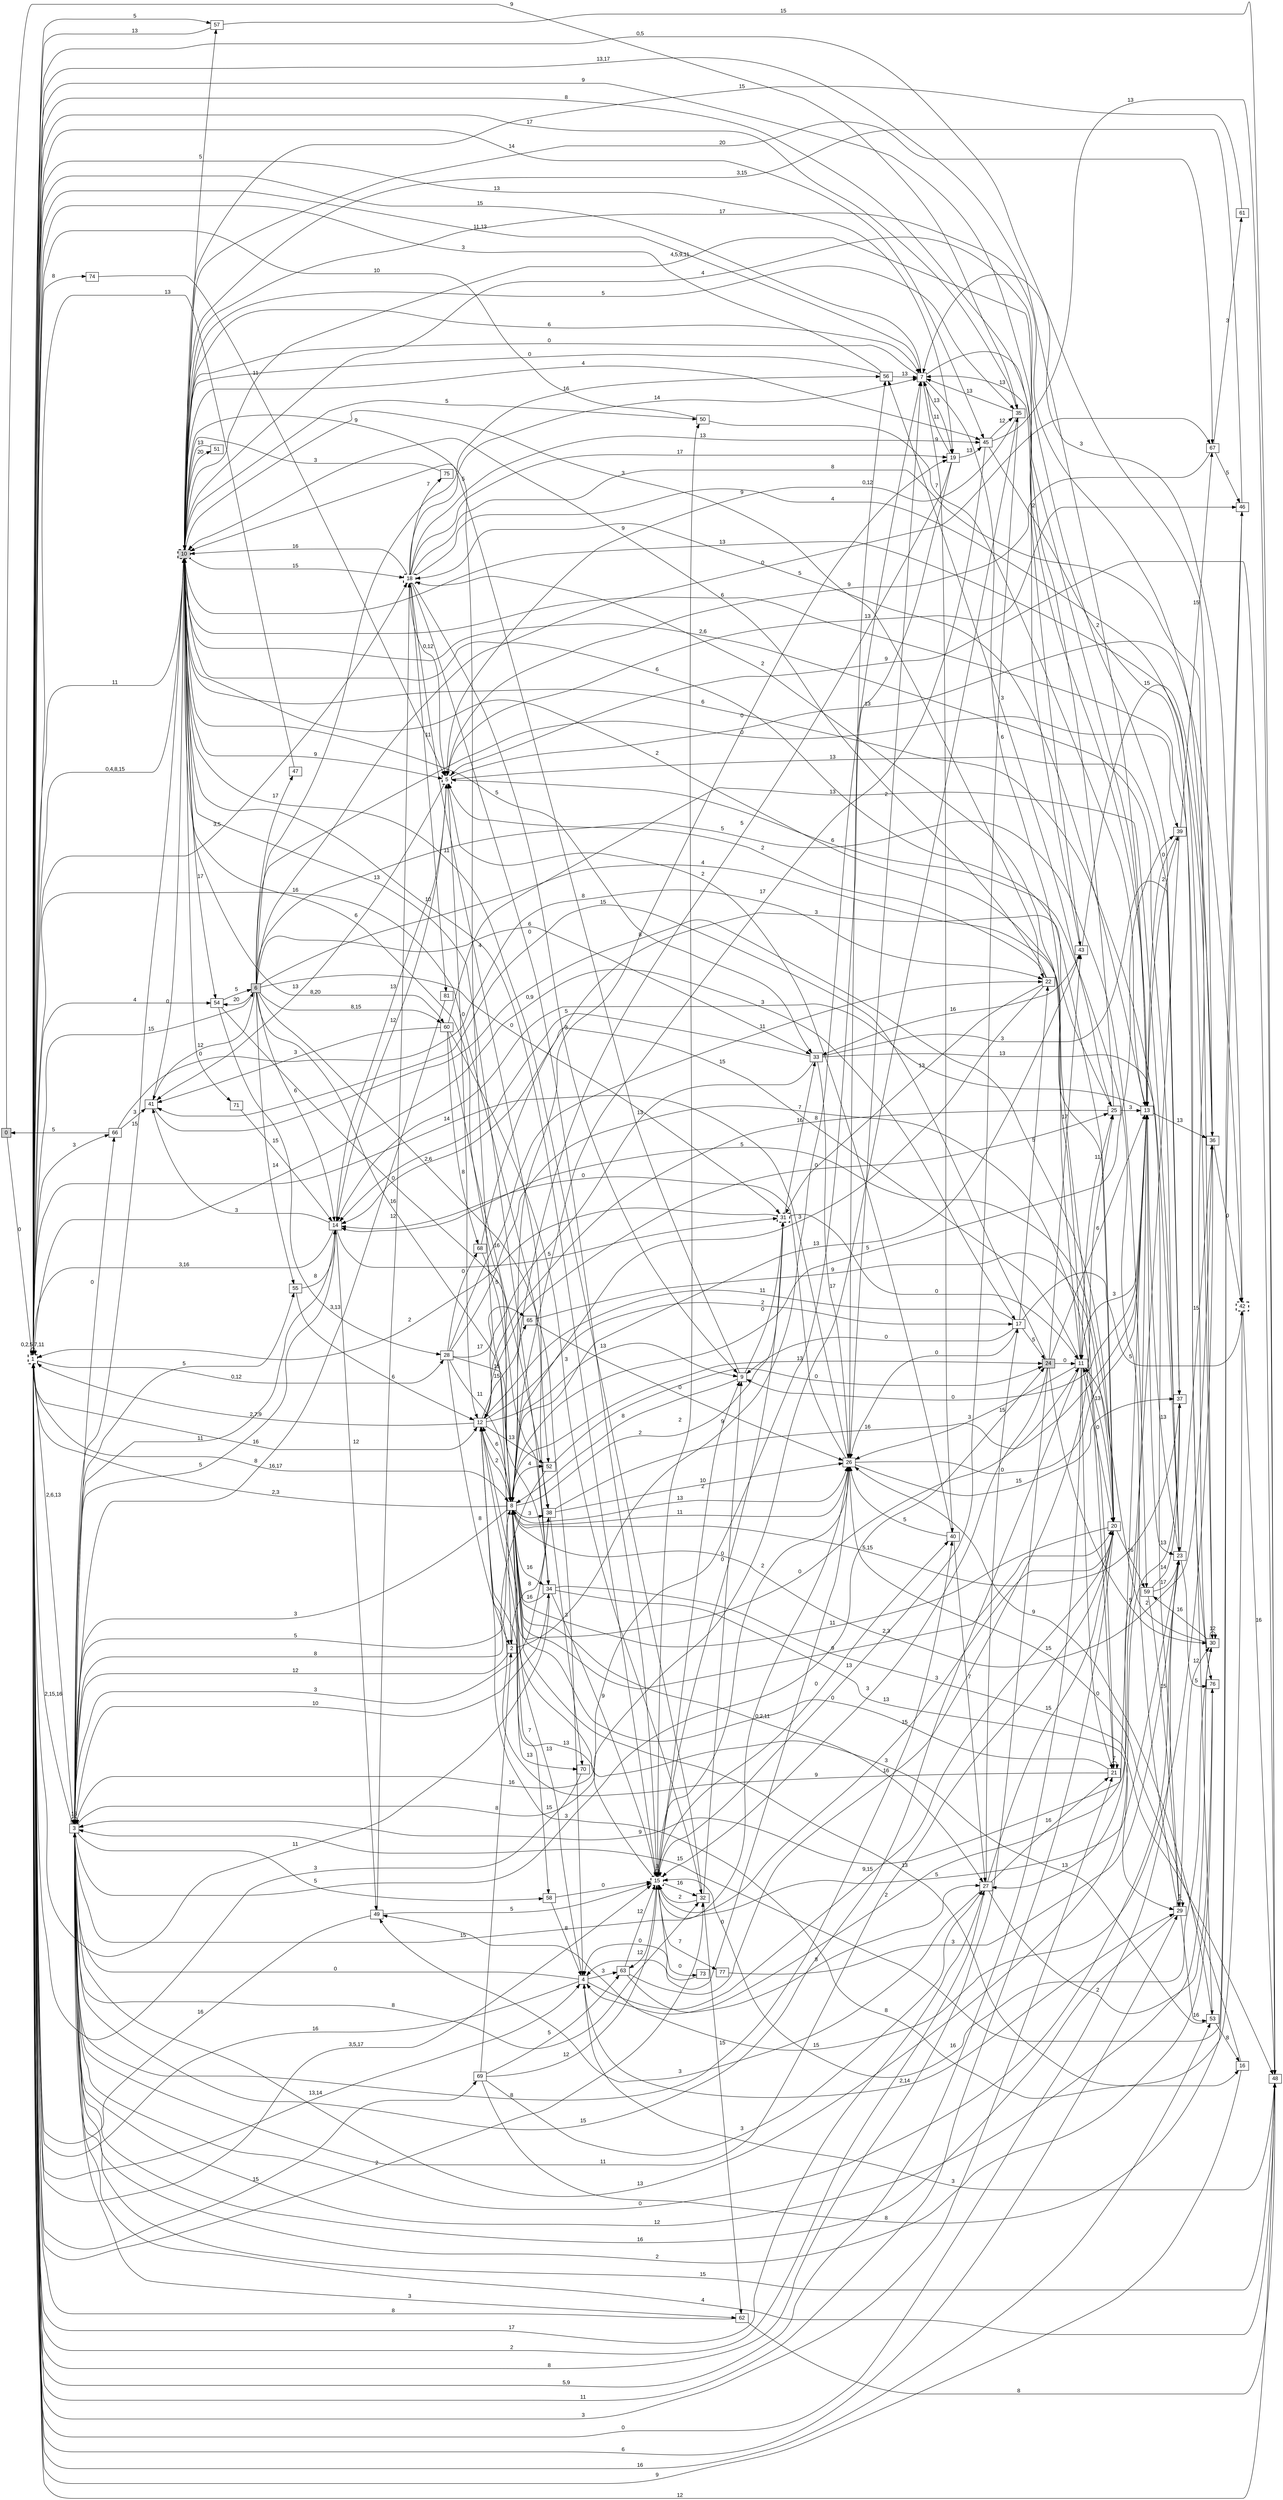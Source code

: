 digraph "NDFA" {
  rankdir=LR
  node [shape=box width=0.1 height=0.1 fontname=Arial]
  edge [fontname=Arial]
/* Estados */
 s0 [label="0" style="filled"] /* I:1 F:0 D:0 */
 s1 [label="1" style="bold,dashed"] /* I:0 F:1 D:0 */
 s2 [label="2" ] /* I:0 F:0 D:0 */
 s3 [label="3" ] /* I:0 F:0 D:0 */
 s4 [label="4" ] /* I:0 F:0 D:0 */
 s5 [label="5" style="bold,dashed"] /* I:0 F:1 D:0 */
 s6 [label="6" style="filled"] /* I:1 F:0 D:0 */
 s7 [label="7" ] /* I:0 F:0 D:0 */
 s8 [label="8" ] /* I:0 F:0 D:0 */
 s9 [label="9" ] /* I:0 F:0 D:0 */
 s10 [label="10" style="filled,bold,dashed"] /* I:1 F:1 D:0 */
 s11 [label="11" ] /* I:0 F:0 D:0 */
 s12 [label="12" ] /* I:0 F:0 D:0 */
 s13 [label="13" ] /* I:0 F:0 D:0 */
 s14 [label="14" ] /* I:0 F:0 D:0 */
 s15 [label="15" style="bold,dashed"] /* I:0 F:1 D:0 */
 s16 [label="16" ] /* I:0 F:0 D:0 */
 s17 [label="17" ] /* I:0 F:0 D:0 */
 s18 [label="18" style="bold,dashed"] /* I:0 F:1 D:0 */
 s19 [label="19" ] /* I:0 F:0 D:0 */
 s20 [label="20" ] /* I:0 F:0 D:0 */
 s21 [label="21" ] /* I:0 F:0 D:0 */
 s22 [label="22" ] /* I:0 F:0 D:0 */
 s23 [label="23" ] /* I:0 F:0 D:0 */
 s24 [label="24" style="filled"] /* I:1 F:0 D:0 */
 s25 [label="25" ] /* I:0 F:0 D:0 */
 s26 [label="26" ] /* I:0 F:0 D:0 */
 s27 [label="27" ] /* I:0 F:0 D:0 */
 s28 [label="28" ] /* I:0 F:0 D:0 */
 s29 [label="29" ] /* I:0 F:0 D:0 */
 s30 [label="30" ] /* I:0 F:0 D:0 */
 s31 [label="31" style="bold,dashed"] /* I:0 F:1 D:0 */
 s32 [label="32" ] /* I:0 F:0 D:0 */
 s33 [label="33" ] /* I:0 F:0 D:0 */
 s34 [label="34" ] /* I:0 F:0 D:0 */
 s35 [label="35" ] /* I:0 F:0 D:0 */
 s36 [label="36" ] /* I:0 F:0 D:0 */
 s37 [label="37" ] /* I:0 F:0 D:0 */
 s38 [label="38" ] /* I:0 F:0 D:0 */
 s39 [label="39" ] /* I:0 F:0 D:0 */
 s40 [label="40" ] /* I:0 F:0 D:0 */
 s41 [label="41" ] /* I:0 F:0 D:0 */
 s42 [label="42" style="bold,dashed"] /* I:0 F:1 D:0 */
 s43 [label="43" ] /* I:0 F:0 D:0 */
 s45 [label="45" ] /* I:0 F:0 D:0 */
 s46 [label="46" ] /* I:0 F:0 D:0 */
 s47 [label="47" ] /* I:0 F:0 D:0 */
 s48 [label="48" ] /* I:0 F:0 D:0 */
 s49 [label="49" ] /* I:0 F:0 D:0 */
 s50 [label="50" ] /* I:0 F:0 D:0 */
 s51 [label="51" ] /* I:0 F:0 D:0 */
 s52 [label="52" ] /* I:0 F:0 D:0 */
 s53 [label="53" ] /* I:0 F:0 D:0 */
 s54 [label="54" ] /* I:0 F:0 D:0 */
 s55 [label="55" ] /* I:0 F:0 D:0 */
 s56 [label="56" ] /* I:0 F:0 D:0 */
 s57 [label="57" ] /* I:0 F:0 D:0 */
 s58 [label="58" ] /* I:0 F:0 D:0 */
 s59 [label="59" ] /* I:0 F:0 D:0 */
 s60 [label="60" ] /* I:0 F:0 D:0 */
 s61 [label="61" ] /* I:0 F:0 D:0 */
 s62 [label="62" ] /* I:0 F:0 D:0 */
 s63 [label="63" ] /* I:0 F:0 D:0 */
 s65 [label="65" ] /* I:0 F:0 D:0 */
 s66 [label="66" ] /* I:0 F:0 D:0 */
 s67 [label="67" ] /* I:0 F:0 D:0 */
 s68 [label="68" ] /* I:0 F:0 D:0 */
 s69 [label="69" ] /* I:0 F:0 D:0 */
 s70 [label="70" ] /* I:0 F:0 D:0 */
 s71 [label="71" ] /* I:0 F:0 D:0 */
 s73 [label="73" ] /* I:0 F:0 D:0 */
 s74 [label="74" ] /* I:0 F:0 D:0 */
 s75 [label="75" ] /* I:0 F:0 D:0 */
 s76 [label="76" ] /* I:0 F:0 D:0 */
 s77 [label="77" ] /* I:0 F:0 D:0 */
 s81 [label="81" ] /* I:0 F:0 D:0 */
/* Transiciones */
  s0 -> s1 [label="0"]
  s0 -> s35 [label="9"]
  s1 -> s1 [label="0,2,5,7,11"]
  s1 -> s3 [label="2,6,13"]
  s1 -> s4 [label="13,14"]
  s1 -> s6 [label="15"]
  s1 -> s7 [label="11,13"]
  s1 -> s8 [label="16,17"]
  s1 -> s10 [label="11"]
  s1 -> s12 [label="16"]
  s1 -> s15 [label="3,5,17"]
  s1 -> s17 [label="0,9"]
  s1 -> s18 [label="3,5"]
  s1 -> s19 [label="13"]
  s1 -> s21 [label="3"]
  s1 -> s27 [label="17"]
  s1 -> s28 [label="0,12"]
  s1 -> s29 [label="6"]
  s1 -> s32 [label="2"]
  s1 -> s38 [label="16"]
  s1 -> s43 [label="8"]
  s1 -> s45 [label="14"]
  s1 -> s53 [label="16"]
  s1 -> s54 [label="4"]
  s1 -> s57 [label="5"]
  s1 -> s66 [label="3"]
  s1 -> s69 [label="15"]
  s1 -> s74 [label="8"]
  s2 -> s3 [label="12"]
  s2 -> s7 [label="9"]
  s2 -> s38 [label="8"]
  s3 -> s1 [label="2,15,16"]
  s3 -> s3 [label="13"]
  s3 -> s8 [label="5"]
  s3 -> s10 [label="15"]
  s3 -> s14 [label="11"]
  s3 -> s24 [label="3"]
  s3 -> s26 [label="15"]
  s3 -> s30 [label="12"]
  s3 -> s32 [label="8"]
  s3 -> s34 [label="10"]
  s3 -> s35 [label="15"]
  s3 -> s40 [label="8"]
  s3 -> s48 [label="15"]
  s3 -> s55 [label="5"]
  s3 -> s58 [label="5"]
  s3 -> s62 [label="3"]
  s3 -> s66 [label="0"]
  s4 -> s1 [label="16"]
  s4 -> s3 [label="0"]
  s4 -> s8 [label="13"]
  s4 -> s20 [label="9,15"]
  s4 -> s29 [label="2,14"]
  s4 -> s63 [label="3"]
  s5 -> s12 [label="0"]
  s5 -> s14 [label="12"]
  s5 -> s37 [label="13"]
  s5 -> s41 [label="13"]
  s5 -> s42 [label="13"]
  s5 -> s46 [label="13"]
  s6 -> s4 [label="2,6"]
  s6 -> s8 [label="16"]
  s6 -> s14 [label="6"]
  s6 -> s20 [label="4"]
  s6 -> s31 [label="0"]
  s6 -> s33 [label="6"]
  s6 -> s39 [label="0"]
  s6 -> s41 [label="12"]
  s6 -> s47 [label="17"]
  s6 -> s54 [label="20"]
  s6 -> s55 [label="14"]
  s6 -> s56 [label="16"]
  s6 -> s59 [label="5"]
  s6 -> s60 [label="8,15"]
  s6 -> s67 [label="0"]
  s7 -> s1 [label="15"]
  s7 -> s10 [label="0"]
  s7 -> s11 [label="6"]
  s7 -> s13 [label="2"]
  s7 -> s19 [label="13"]
  s7 -> s40 [label="9"]
  s8 -> s1 [label="2,3"]
  s8 -> s3 [label="3"]
  s8 -> s12 [label="6"]
  s8 -> s16 [label="13"]
  s8 -> s19 [label="0"]
  s8 -> s20 [label="9"]
  s8 -> s24 [label="13"]
  s8 -> s26 [label="13"]
  s8 -> s27 [label="0,2,11"]
  s8 -> s31 [label="2"]
  s8 -> s34 [label="16"]
  s8 -> s36 [label="2,3"]
  s8 -> s38 [label="3"]
  s8 -> s39 [label="5"]
  s8 -> s43 [label="13"]
  s8 -> s52 [label="4"]
  s8 -> s58 [label="7"]
  s9 -> s8 [label="8"]
  s9 -> s10 [label="5"]
  s9 -> s31 [label="0"]
  s10 -> s1 [label="0,4,8,15"]
  s10 -> s2 [label="9"]
  s10 -> s5 [label="9"]
  s10 -> s7 [label="6"]
  s10 -> s8 [label="6"]
  s10 -> s13 [label="4,5,9,11"]
  s10 -> s18 [label="15"]
  s10 -> s20 [label="6"]
  s10 -> s22 [label="3"]
  s10 -> s23 [label="2,6"]
  s10 -> s33 [label="5"]
  s10 -> s34 [label="13"]
  s10 -> s35 [label="5"]
  s10 -> s45 [label="4"]
  s10 -> s50 [label="5"]
  s10 -> s51 [label="20"]
  s10 -> s54 [label="17"]
  s10 -> s57 [label="5"]
  s10 -> s60 [label="8,20"]
  s10 -> s67 [label="20"]
  s10 -> s71 [label="0"]
  s11 -> s1 [label="5,9"]
  s11 -> s3 [label="15"]
  s11 -> s14 [label="15"]
  s11 -> s18 [label="2"]
  s11 -> s20 [label="0"]
  s11 -> s21 [label="0"]
  s11 -> s25 [label="11"]
  s11 -> s26 [label="3"]
  s12 -> s1 [label="2,7,9"]
  s12 -> s8 [label="2"]
  s12 -> s9 [label="13"]
  s12 -> s11 [label="0"]
  s12 -> s17 [label="2"]
  s12 -> s25 [label="0"]
  s12 -> s52 [label="13"]
  s12 -> s65 [label="15"]
  s12 -> s70 [label="13"]
  s13 -> s1 [label="13,17"]
  s13 -> s4 [label="2"]
  s13 -> s9 [label="0"]
  s13 -> s11 [label="3"]
  s13 -> s14 [label="3"]
  s13 -> s18 [label="5"]
  s13 -> s23 [label="13"]
  s13 -> s27 [label="13"]
  s13 -> s36 [label="13"]
  s13 -> s39 [label="2"]
  s14 -> s1 [label="3,16"]
  s14 -> s3 [label="5"]
  s14 -> s5 [label="13"]
  s14 -> s31 [label="5"]
  s14 -> s41 [label="3"]
  s14 -> s49 [label="12"]
  s15 -> s9 [label="2"]
  s15 -> s10 [label="10"]
  s15 -> s12 [label="13"]
  s15 -> s15 [label="3"]
  s15 -> s23 [label="5"]
  s15 -> s31 [label="0"]
  s15 -> s32 [label="16"]
  s15 -> s40 [label="0"]
  s15 -> s50 [label="2"]
  s15 -> s63 [label="12"]
  s15 -> s73 [label="0"]
  s15 -> s77 [label="7"]
  s16 -> s1 [label="9"]
  s16 -> s26 [label="15"]
  s17 -> s9 [label="0"]
  s17 -> s12 [label="11"]
  s17 -> s22 [label="5"]
  s17 -> s24 [label="5"]
  s17 -> s26 [label="0"]
  s17 -> s42 [label="5"]
  s18 -> s5 [label="0,12"]
  s18 -> s7 [label="14"]
  s18 -> s9 [label="3"]
  s18 -> s10 [label="16"]
  s18 -> s15 [label="0"]
  s18 -> s19 [label="17"]
  s18 -> s30 [label="8"]
  s18 -> s45 [label="13"]
  s18 -> s52 [label="4"]
  s18 -> s75 [label="7"]
  s18 -> s76 [label="4"]
  s18 -> s81 [label="11"]
  s19 -> s3 [label="16"]
  s19 -> s7 [label="11"]
  s19 -> s8 [label="5"]
  s19 -> s45 [label="13"]
  s20 -> s1 [label="11"]
  s20 -> s3 [label="11"]
  s20 -> s8 [label="11"]
  s20 -> s11 [label="13"]
  s20 -> s14 [label="5"]
  s20 -> s15 [label="15"]
  s20 -> s59 [label="16"]
  s21 -> s8 [label="0"]
  s21 -> s10 [label="2"]
  s21 -> s12 [label="9"]
  s21 -> s21 [label="7"]
  s22 -> s5 [label="2"]
  s22 -> s8 [label="3"]
  s22 -> s10 [label="9"]
  s22 -> s31 [label="13"]
  s23 -> s1 [label="0"]
  s23 -> s3 [label="0"]
  s23 -> s13 [label="13"]
  s23 -> s36 [label="15"]
  s23 -> s76 [label="5"]
  s24 -> s1 [label="8"]
  s24 -> s11 [label="0"]
  s24 -> s13 [label="6"]
  s24 -> s15 [label="3"]
  s24 -> s30 [label="5"]
  s24 -> s41 [label="15"]
  s24 -> s43 [label="17"]
  s25 -> s1 [label="9"]
  s25 -> s12 [label="8"]
  s25 -> s13 [label="3"]
  s25 -> s56 [label="3"]
  s26 -> s1 [label="14"]
  s26 -> s4 [label="0"]
  s26 -> s7 [label="2"]
  s26 -> s8 [label="11"]
  s26 -> s13 [label="0"]
  s26 -> s14 [label="0"]
  s26 -> s15 [label="2"]
  s26 -> s37 [label="15"]
  s26 -> s56 [label="0,12"]
  s27 -> s1 [label="2"]
  s27 -> s17 [label="15"]
  s27 -> s20 [label="15"]
  s27 -> s21 [label="16"]
  s27 -> s49 [label="3"]
  s27 -> s76 [label="2"]
  s28 -> s2 [label="8"]
  s28 -> s8 [label="11"]
  s28 -> s21 [label="7"]
  s28 -> s22 [label="11"]
  s28 -> s34 [label="15"]
  s28 -> s65 [label="17"]
  s28 -> s68 [label="0"]
  s29 -> s3 [label="16"]
  s29 -> s5 [label="6"]
  s29 -> s10 [label="6"]
  s29 -> s29 [label="5"]
  s29 -> s30 [label="12"]
  s29 -> s53 [label="16"]
  s30 -> s10 [label="13"]
  s30 -> s11 [label="2"]
  s30 -> s15 [label="16"]
  s30 -> s30 [label="12"]
  s30 -> s59 [label="16"]
  s31 -> s1 [label="2"]
  s31 -> s11 [label="0"]
  s31 -> s33 [label="16"]
  s32 -> s9 [label="0"]
  s32 -> s10 [label="11"]
  s32 -> s15 [label="2"]
  s32 -> s62 [label="15"]
  s33 -> s12 [label="13"]
  s33 -> s14 [label="5"]
  s33 -> s23 [label="13"]
  s33 -> s26 [label="17"]
  s33 -> s37 [label="3"]
  s34 -> s1 [label="11"]
  s34 -> s8 [label="16"]
  s34 -> s15 [label="9"]
  s34 -> s29 [label="13"]
  s34 -> s48 [label="3"]
  s35 -> s1 [label="17"]
  s35 -> s5 [label="9"]
  s35 -> s7 [label="13"]
  s35 -> s15 [label="13"]
  s36 -> s1 [label="0,5"]
  s36 -> s10 [label="17"]
  s36 -> s42 [label="0"]
  s36 -> s49 [label="15"]
  s37 -> s3 [label="13"]
  s37 -> s8 [label="5,15"]
  s37 -> s10 [label="4"]
  s38 -> s3 [label="3"]
  s38 -> s13 [label="16"]
  s38 -> s26 [label="10"]
  s38 -> s70 [label="3"]
  s39 -> s3 [label="9"]
  s39 -> s13 [label="0"]
  s39 -> s67 [label="15"]
  s40 -> s5 [label="2"]
  s40 -> s26 [label="5"]
  s40 -> s27 [label="7"]
  s41 -> s10 [label="0"]
  s41 -> s20 [label="8"]
  s42 -> s7 [label="3"]
  s42 -> s12 [label="8"]
  s42 -> s48 [label="16"]
  s43 -> s7 [label="13"]
  s43 -> s33 [label="16"]
  s43 -> s36 [label="15"]
  s45 -> s8 [label="17"]
  s45 -> s35 [label="12"]
  s45 -> s48 [label="13"]
  s45 -> s53 [label="2"]
  s46 -> s3 [label="15"]
  s46 -> s10 [label="3,15"]
  s47 -> s1 [label="13"]
  s48 -> s1 [label="12"]
  s48 -> s3 [label="4"]
  s48 -> s4 [label="3"]
  s48 -> s5 [label="9"]
  s49 -> s1 [label="16"]
  s49 -> s15 [label="5"]
  s49 -> s18 [label="12"]
  s50 -> s1 [label="10"]
  s50 -> s13 [label="7"]
  s51 -> s10 [label="13"]
  s52 -> s3 [label="8"]
  s52 -> s24 [label="0"]
  s53 -> s8 [label="3"]
  s53 -> s16 [label="8"]
  s53 -> s26 [label="9"]
  s54 -> s6 [label="5"]
  s54 -> s28 [label="3,13"]
  s54 -> s34 [label="0"]
  s55 -> s12 [label="6"]
  s55 -> s14 [label="8"]
  s56 -> s1 [label="3"]
  s56 -> s7 [label="13"]
  s56 -> s10 [label="0"]
  s57 -> s1 [label="13"]
  s57 -> s48 [label="15"]
  s58 -> s4 [label="8"]
  s58 -> s15 [label="0"]
  s59 -> s23 [label="17"]
  s59 -> s29 [label="15"]
  s59 -> s37 [label="14"]
  s60 -> s23 [label="13"]
  s60 -> s32 [label="3"]
  s60 -> s38 [label="16"]
  s60 -> s41 [label="3"]
  s60 -> s68 [label="8"]
  s61 -> s10 [label="15"]
  s62 -> s1 [label="8"]
  s62 -> s48 [label="8"]
  s63 -> s15 [label="12"]
  s63 -> s25 [label="16"]
  s63 -> s27 [label="8"]
  s65 -> s20 [label="9"]
  s65 -> s26 [label="0"]
  s66 -> s0 [label="5"]
  s66 -> s22 [label="8"]
  s66 -> s41 [label="3"]
  s67 -> s5 [label="9"]
  s67 -> s46 [label="5"]
  s67 -> s61 [label="3"]
  s68 -> s8 [label="5"]
  s68 -> s25 [label="3"]
  s69 -> s2 [label="8"]
  s69 -> s15 [label="12"]
  s69 -> s27 [label="3"]
  s69 -> s46 [label="8"]
  s69 -> s63 [label="5"]
  s70 -> s1 [label="3"]
  s71 -> s14 [label="15"]
  s73 -> s4 [label="0"]
  s74 -> s5 [label="11"]
  s75 -> s10 [label="3"]
  s76 -> s3 [label="2"]
  s76 -> s10 [label="6"]
  s77 -> s23 [label="3"]
  s81 -> s3 [label="8"]
}
